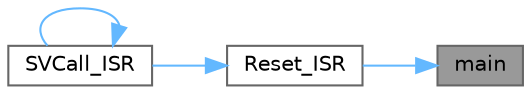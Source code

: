 digraph "main"
{
 // LATEX_PDF_SIZE
  bgcolor="transparent";
  edge [fontname=Helvetica,fontsize=10,labelfontname=Helvetica,labelfontsize=10];
  node [fontname=Helvetica,fontsize=10,shape=box,height=0.2,width=0.4];
  rankdir="RL";
  Node1 [label="main",height=0.2,width=0.4,color="gray40", fillcolor="grey60", style="filled", fontcolor="black",tooltip="Main function."];
  Node1 -> Node2 [dir="back",color="steelblue1",style="solid"];
  Node2 [label="Reset_ISR",height=0.2,width=0.4,color="grey40", fillcolor="white", style="filled",URL="$d3/df1/startup_8c.html#a8e29cc375b0d2bde9bfd35e9fc490e13",tooltip="Reset Interrupt Service Routine (ISR)"];
  Node2 -> Node3 [dir="back",color="steelblue1",style="solid"];
  Node3 [label="SVCall_ISR",height=0.2,width=0.4,color="grey40", fillcolor="white", style="filled",URL="$d3/df1/startup_8c.html#a125617e1a4ed9a1648832110904bedbd",tooltip="Vector Table for Nested Vectored Interrupt Controller (NVIC)"];
  Node3 -> Node3 [dir="back",color="steelblue1",style="solid"];
}
